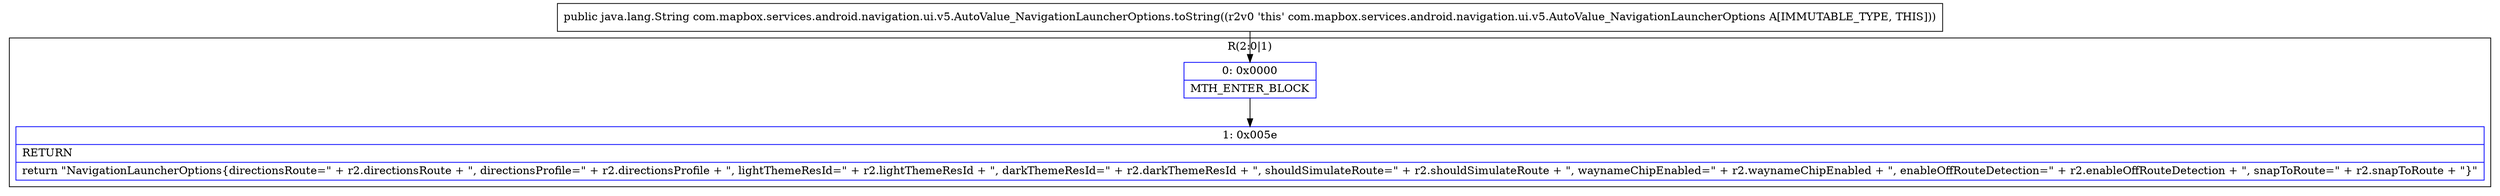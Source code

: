 digraph "CFG forcom.mapbox.services.android.navigation.ui.v5.AutoValue_NavigationLauncherOptions.toString()Ljava\/lang\/String;" {
subgraph cluster_Region_604683953 {
label = "R(2:0|1)";
node [shape=record,color=blue];
Node_0 [shape=record,label="{0\:\ 0x0000|MTH_ENTER_BLOCK\l}"];
Node_1 [shape=record,label="{1\:\ 0x005e|RETURN\l|return \"NavigationLauncherOptions\{directionsRoute=\" + r2.directionsRoute + \", directionsProfile=\" + r2.directionsProfile + \", lightThemeResId=\" + r2.lightThemeResId + \", darkThemeResId=\" + r2.darkThemeResId + \", shouldSimulateRoute=\" + r2.shouldSimulateRoute + \", waynameChipEnabled=\" + r2.waynameChipEnabled + \", enableOffRouteDetection=\" + r2.enableOffRouteDetection + \", snapToRoute=\" + r2.snapToRoute + \"\}\"\l}"];
}
MethodNode[shape=record,label="{public java.lang.String com.mapbox.services.android.navigation.ui.v5.AutoValue_NavigationLauncherOptions.toString((r2v0 'this' com.mapbox.services.android.navigation.ui.v5.AutoValue_NavigationLauncherOptions A[IMMUTABLE_TYPE, THIS])) }"];
MethodNode -> Node_0;
Node_0 -> Node_1;
}

